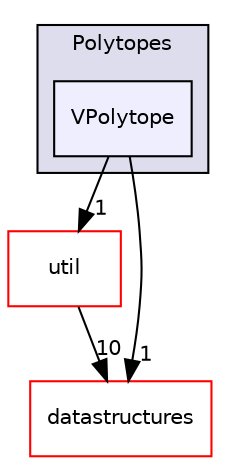 digraph "/home/travis/build/hypro/hypro/src/hypro/representations/Polytopes/VPolytope" {
  compound=true
  node [ fontsize="10", fontname="Helvetica"];
  edge [ labelfontsize="10", labelfontname="Helvetica"];
  subgraph clusterdir_ad938787f25f17484dcf7b42a899a1a5 {
    graph [ bgcolor="#ddddee", pencolor="black", label="Polytopes" fontname="Helvetica", fontsize="10", URL="dir_ad938787f25f17484dcf7b42a899a1a5.html"]
  dir_7ca784a8a47198f8f271993b816bdc67 [shape=box, label="VPolytope", style="filled", fillcolor="#eeeeff", pencolor="black", URL="dir_7ca784a8a47198f8f271993b816bdc67.html"];
  }
  dir_879d833e0dfbe8f31a5e860bb94efb50 [shape=box label="util" fillcolor="white" style="filled" color="red" URL="dir_879d833e0dfbe8f31a5e860bb94efb50.html"];
  dir_bce2075adec303dcb2f0c4fbfcbc8493 [shape=box label="datastructures" fillcolor="white" style="filled" color="red" URL="dir_bce2075adec303dcb2f0c4fbfcbc8493.html"];
  dir_879d833e0dfbe8f31a5e860bb94efb50->dir_bce2075adec303dcb2f0c4fbfcbc8493 [headlabel="10", labeldistance=1.5 headhref="dir_000028_000023.html"];
  dir_7ca784a8a47198f8f271993b816bdc67->dir_879d833e0dfbe8f31a5e860bb94efb50 [headlabel="1", labeldistance=1.5 headhref="dir_000044_000028.html"];
  dir_7ca784a8a47198f8f271993b816bdc67->dir_bce2075adec303dcb2f0c4fbfcbc8493 [headlabel="1", labeldistance=1.5 headhref="dir_000044_000023.html"];
}
